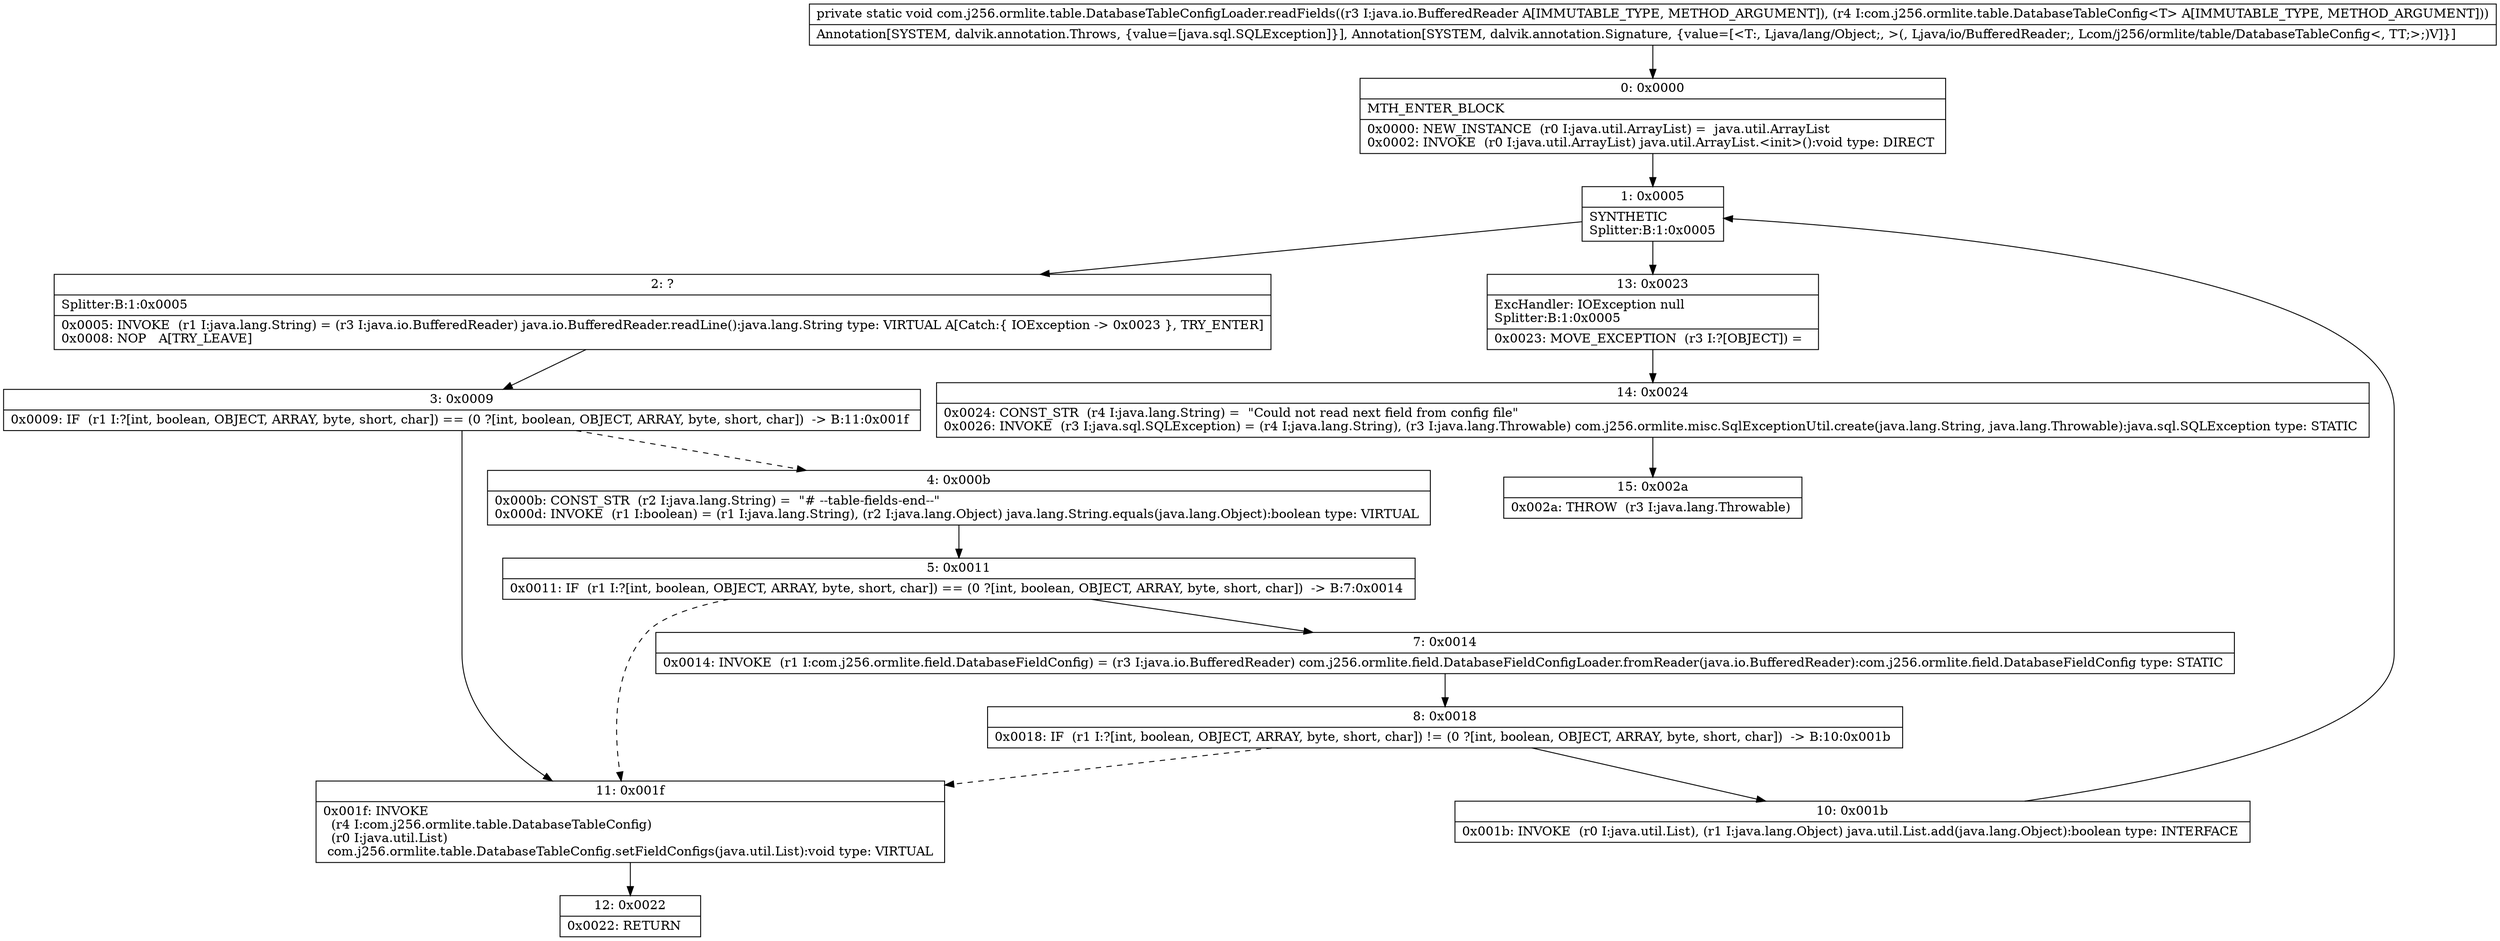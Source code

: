 digraph "CFG forcom.j256.ormlite.table.DatabaseTableConfigLoader.readFields(Ljava\/io\/BufferedReader;Lcom\/j256\/ormlite\/table\/DatabaseTableConfig;)V" {
Node_0 [shape=record,label="{0\:\ 0x0000|MTH_ENTER_BLOCK\l|0x0000: NEW_INSTANCE  (r0 I:java.util.ArrayList) =  java.util.ArrayList \l0x0002: INVOKE  (r0 I:java.util.ArrayList) java.util.ArrayList.\<init\>():void type: DIRECT \l}"];
Node_1 [shape=record,label="{1\:\ 0x0005|SYNTHETIC\lSplitter:B:1:0x0005\l}"];
Node_2 [shape=record,label="{2\:\ ?|Splitter:B:1:0x0005\l|0x0005: INVOKE  (r1 I:java.lang.String) = (r3 I:java.io.BufferedReader) java.io.BufferedReader.readLine():java.lang.String type: VIRTUAL A[Catch:\{ IOException \-\> 0x0023 \}, TRY_ENTER]\l0x0008: NOP   A[TRY_LEAVE]\l}"];
Node_3 [shape=record,label="{3\:\ 0x0009|0x0009: IF  (r1 I:?[int, boolean, OBJECT, ARRAY, byte, short, char]) == (0 ?[int, boolean, OBJECT, ARRAY, byte, short, char])  \-\> B:11:0x001f \l}"];
Node_4 [shape=record,label="{4\:\ 0x000b|0x000b: CONST_STR  (r2 I:java.lang.String) =  \"# \-\-table\-fields\-end\-\-\" \l0x000d: INVOKE  (r1 I:boolean) = (r1 I:java.lang.String), (r2 I:java.lang.Object) java.lang.String.equals(java.lang.Object):boolean type: VIRTUAL \l}"];
Node_5 [shape=record,label="{5\:\ 0x0011|0x0011: IF  (r1 I:?[int, boolean, OBJECT, ARRAY, byte, short, char]) == (0 ?[int, boolean, OBJECT, ARRAY, byte, short, char])  \-\> B:7:0x0014 \l}"];
Node_7 [shape=record,label="{7\:\ 0x0014|0x0014: INVOKE  (r1 I:com.j256.ormlite.field.DatabaseFieldConfig) = (r3 I:java.io.BufferedReader) com.j256.ormlite.field.DatabaseFieldConfigLoader.fromReader(java.io.BufferedReader):com.j256.ormlite.field.DatabaseFieldConfig type: STATIC \l}"];
Node_8 [shape=record,label="{8\:\ 0x0018|0x0018: IF  (r1 I:?[int, boolean, OBJECT, ARRAY, byte, short, char]) != (0 ?[int, boolean, OBJECT, ARRAY, byte, short, char])  \-\> B:10:0x001b \l}"];
Node_10 [shape=record,label="{10\:\ 0x001b|0x001b: INVOKE  (r0 I:java.util.List), (r1 I:java.lang.Object) java.util.List.add(java.lang.Object):boolean type: INTERFACE \l}"];
Node_11 [shape=record,label="{11\:\ 0x001f|0x001f: INVOKE  \l  (r4 I:com.j256.ormlite.table.DatabaseTableConfig)\l  (r0 I:java.util.List)\l com.j256.ormlite.table.DatabaseTableConfig.setFieldConfigs(java.util.List):void type: VIRTUAL \l}"];
Node_12 [shape=record,label="{12\:\ 0x0022|0x0022: RETURN   \l}"];
Node_13 [shape=record,label="{13\:\ 0x0023|ExcHandler: IOException null\lSplitter:B:1:0x0005\l|0x0023: MOVE_EXCEPTION  (r3 I:?[OBJECT]) =  \l}"];
Node_14 [shape=record,label="{14\:\ 0x0024|0x0024: CONST_STR  (r4 I:java.lang.String) =  \"Could not read next field from config file\" \l0x0026: INVOKE  (r3 I:java.sql.SQLException) = (r4 I:java.lang.String), (r3 I:java.lang.Throwable) com.j256.ormlite.misc.SqlExceptionUtil.create(java.lang.String, java.lang.Throwable):java.sql.SQLException type: STATIC \l}"];
Node_15 [shape=record,label="{15\:\ 0x002a|0x002a: THROW  (r3 I:java.lang.Throwable) \l}"];
MethodNode[shape=record,label="{private static void com.j256.ormlite.table.DatabaseTableConfigLoader.readFields((r3 I:java.io.BufferedReader A[IMMUTABLE_TYPE, METHOD_ARGUMENT]), (r4 I:com.j256.ormlite.table.DatabaseTableConfig\<T\> A[IMMUTABLE_TYPE, METHOD_ARGUMENT]))  | Annotation[SYSTEM, dalvik.annotation.Throws, \{value=[java.sql.SQLException]\}], Annotation[SYSTEM, dalvik.annotation.Signature, \{value=[\<T:, Ljava\/lang\/Object;, \>(, Ljava\/io\/BufferedReader;, Lcom\/j256\/ormlite\/table\/DatabaseTableConfig\<, TT;\>;)V]\}]\l}"];
MethodNode -> Node_0;
Node_0 -> Node_1;
Node_1 -> Node_2;
Node_1 -> Node_13;
Node_2 -> Node_3;
Node_3 -> Node_4[style=dashed];
Node_3 -> Node_11;
Node_4 -> Node_5;
Node_5 -> Node_7;
Node_5 -> Node_11[style=dashed];
Node_7 -> Node_8;
Node_8 -> Node_10;
Node_8 -> Node_11[style=dashed];
Node_10 -> Node_1;
Node_11 -> Node_12;
Node_13 -> Node_14;
Node_14 -> Node_15;
}

